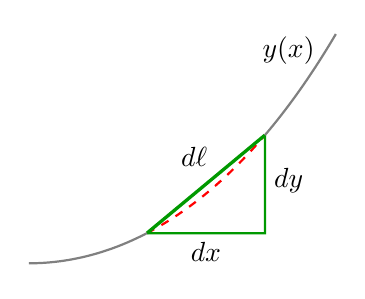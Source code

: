 \begin{tikzpicture}[scale=3]
  \def\xmin{0}; 
 \def\xmax{+5}; 
 \def\ymin{-0}; 
 \def\ymax{+5};
% \draw[help lines] (\xmin,\ymin) grid (\xmax,\ymax); 
% \clip (\xmin,\ymin) rectangle (\xmax,\ymax);
 \def\a{+1};
% \draw [thick, domain=\xmin:\xmax] plot(\x,{exp(\x)});
  \draw [dashed, thick, color=red, domain=0.5:1] plot(\x,{(exp(\x)+exp(-\x))/2});


  \def\xx{0.5};
  \coordinate (A) at ({\xx},{(exp(\xx)+exp(-\xx))/2});
  \def\xx{1};
  \coordinate (B) at ({\xx},{(exp(\xx)+exp(-\xx))/2});
  \def\xx{0.75};
  \coordinate (C) at ({\xx},{(exp(\xx)+exp(-\xx))/2});

  \draw[very thick, green!60!black] (A)--(B);
  \draw[thick, green!60!black] (A)-- + (0.5,0)-- (B);
 % \draw[->,>=latex, thick, green!60!black] (A)-- + (-150:0.5);

  \draw [thick, color=gray, domain=0:0.5] plot(\x,{(exp(\x)+exp(-\x))/2});
  \draw [thick, color=gray, domain=1:1.3] plot(\x,{(exp(\x)+exp(-\x))/2}); 

 \node at (1.1,1.9) {$y(x)$};  
 \node at (0.70,1.45) {$d\ell$};
 \node at (1.1,1.35) {$dy$};  
 \node at (0.75,1.05) {$dx$};  
\end{tikzpicture}
